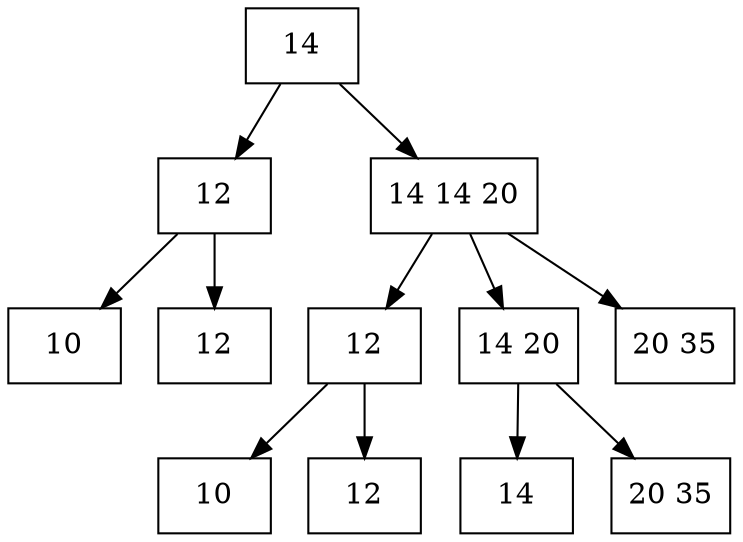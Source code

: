 digraph Btree {
    nodea0 [shape=box][label="14"]
    nodea0 -> nodea1
    nodea0 -> nodea2
    nodea1 [shape=box][label="12"]
    nodea1 -> nodea3
    nodea1 -> nodea4
    nodea2 [shape=box][label="14 14 20"]
    nodea2 -> nodea5
    nodea2 -> nodea6
    nodea2 -> nodea7
    nodea3 [shape=box][label="10"]
    nodea4 [shape=box][label="12"]
    nodea5 [shape=box][label="12"]
    nodea5 -> nodea8
    nodea5 -> nodea9
    nodea6 [shape=box][label="14 20"]
    nodea6 -> nodea10
    nodea6 -> nodea11
    nodea7 [shape=box][label="20 35"]
    nodea8 [shape=box][label="10"]
    nodea9 [shape=box][label="12"]
    nodea10 [shape=box][label="14"]
    nodea11 [shape=box][label="20 35"]
}